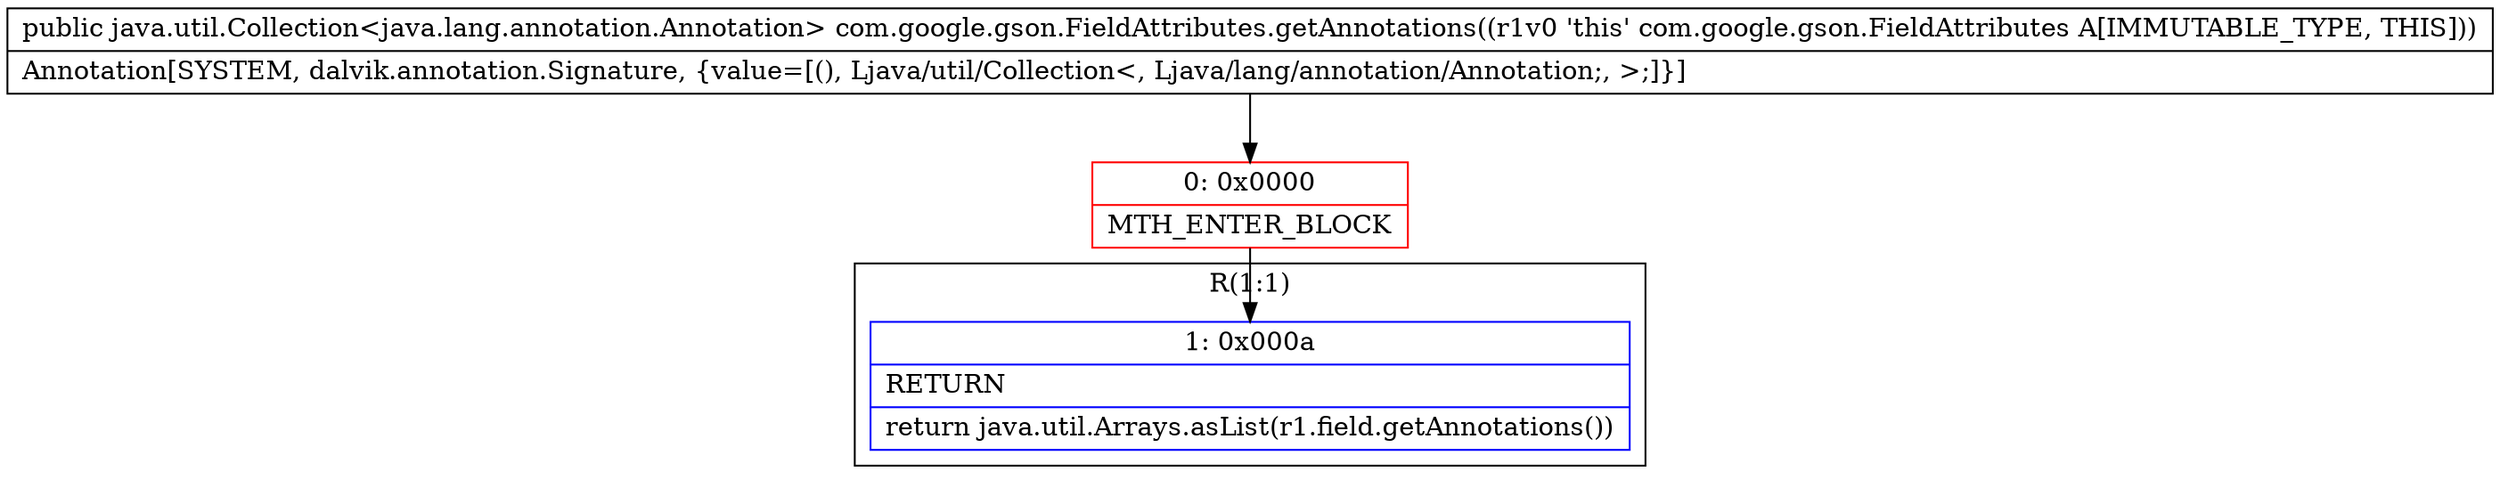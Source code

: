 digraph "CFG forcom.google.gson.FieldAttributes.getAnnotations()Ljava\/util\/Collection;" {
subgraph cluster_Region_2020211496 {
label = "R(1:1)";
node [shape=record,color=blue];
Node_1 [shape=record,label="{1\:\ 0x000a|RETURN\l|return java.util.Arrays.asList(r1.field.getAnnotations())\l}"];
}
Node_0 [shape=record,color=red,label="{0\:\ 0x0000|MTH_ENTER_BLOCK\l}"];
MethodNode[shape=record,label="{public java.util.Collection\<java.lang.annotation.Annotation\> com.google.gson.FieldAttributes.getAnnotations((r1v0 'this' com.google.gson.FieldAttributes A[IMMUTABLE_TYPE, THIS]))  | Annotation[SYSTEM, dalvik.annotation.Signature, \{value=[(), Ljava\/util\/Collection\<, Ljava\/lang\/annotation\/Annotation;, \>;]\}]\l}"];
MethodNode -> Node_0;
Node_0 -> Node_1;
}

